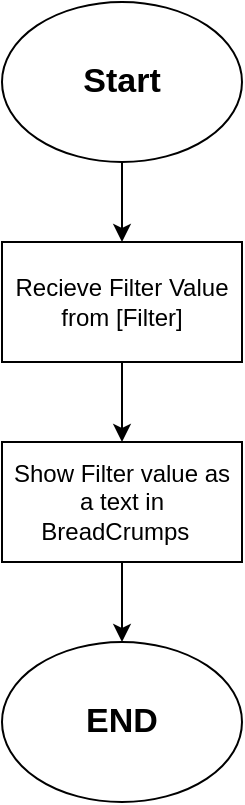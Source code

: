 <mxfile version="13.6.2" type="device"><diagram id="C5RBs43oDa-KdzZeNtuy" name="Page-1"><mxGraphModel dx="1024" dy="592" grid="1" gridSize="10" guides="1" tooltips="1" connect="1" arrows="1" fold="1" page="1" pageScale="1" pageWidth="827" pageHeight="1169" math="0" shadow="0"><root><mxCell id="WIyWlLk6GJQsqaUBKTNV-0"/><mxCell id="WIyWlLk6GJQsqaUBKTNV-1" parent="WIyWlLk6GJQsqaUBKTNV-0"/><mxCell id="Qc6uJT7JzfuzM3yagdV8-2" value="" style="edgeStyle=orthogonalEdgeStyle;rounded=0;orthogonalLoop=1;jettySize=auto;html=1;" edge="1" parent="WIyWlLk6GJQsqaUBKTNV-1" source="Qc6uJT7JzfuzM3yagdV8-0" target="Qc6uJT7JzfuzM3yagdV8-1"><mxGeometry relative="1" as="geometry"/></mxCell><mxCell id="Qc6uJT7JzfuzM3yagdV8-0" value="&lt;b&gt;&lt;font style=&quot;font-size: 17px&quot;&gt;Start&lt;/font&gt;&lt;/b&gt;" style="ellipse;whiteSpace=wrap;html=1;" vertex="1" parent="WIyWlLk6GJQsqaUBKTNV-1"><mxGeometry x="354" y="40" width="120" height="80" as="geometry"/></mxCell><mxCell id="Qc6uJT7JzfuzM3yagdV8-4" value="" style="edgeStyle=orthogonalEdgeStyle;rounded=0;orthogonalLoop=1;jettySize=auto;html=1;" edge="1" parent="WIyWlLk6GJQsqaUBKTNV-1" source="Qc6uJT7JzfuzM3yagdV8-1" target="Qc6uJT7JzfuzM3yagdV8-3"><mxGeometry relative="1" as="geometry"/></mxCell><mxCell id="Qc6uJT7JzfuzM3yagdV8-1" value="Recieve Filter Value from [Filter]" style="rounded=0;whiteSpace=wrap;html=1;" vertex="1" parent="WIyWlLk6GJQsqaUBKTNV-1"><mxGeometry x="354" y="160" width="120" height="60" as="geometry"/></mxCell><mxCell id="Qc6uJT7JzfuzM3yagdV8-6" value="" style="edgeStyle=orthogonalEdgeStyle;rounded=0;orthogonalLoop=1;jettySize=auto;html=1;" edge="1" parent="WIyWlLk6GJQsqaUBKTNV-1" source="Qc6uJT7JzfuzM3yagdV8-3" target="Qc6uJT7JzfuzM3yagdV8-5"><mxGeometry relative="1" as="geometry"/></mxCell><mxCell id="Qc6uJT7JzfuzM3yagdV8-3" value="Show Filter value as a text in BreadCrumps&amp;nbsp;&amp;nbsp;" style="rounded=0;whiteSpace=wrap;html=1;" vertex="1" parent="WIyWlLk6GJQsqaUBKTNV-1"><mxGeometry x="354" y="260" width="120" height="60" as="geometry"/></mxCell><mxCell id="Qc6uJT7JzfuzM3yagdV8-5" value="&lt;b&gt;&lt;font style=&quot;font-size: 17px&quot;&gt;END&lt;/font&gt;&lt;/b&gt;" style="ellipse;whiteSpace=wrap;html=1;" vertex="1" parent="WIyWlLk6GJQsqaUBKTNV-1"><mxGeometry x="354" y="360" width="120" height="80" as="geometry"/></mxCell></root></mxGraphModel></diagram></mxfile>